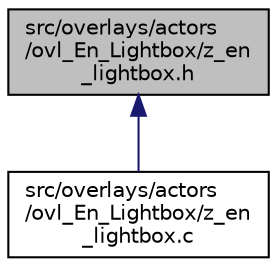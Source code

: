 digraph "src/overlays/actors/ovl_En_Lightbox/z_en_lightbox.h"
{
 // LATEX_PDF_SIZE
  edge [fontname="Helvetica",fontsize="10",labelfontname="Helvetica",labelfontsize="10"];
  node [fontname="Helvetica",fontsize="10",shape=record];
  Node1 [label="src/overlays/actors\l/ovl_En_Lightbox/z_en\l_lightbox.h",height=0.2,width=0.4,color="black", fillcolor="grey75", style="filled", fontcolor="black",tooltip=" "];
  Node1 -> Node2 [dir="back",color="midnightblue",fontsize="10",style="solid",fontname="Helvetica"];
  Node2 [label="src/overlays/actors\l/ovl_En_Lightbox/z_en\l_lightbox.c",height=0.2,width=0.4,color="black", fillcolor="white", style="filled",URL="$d4/d71/z__en__lightbox_8c.html",tooltip=" "];
}
